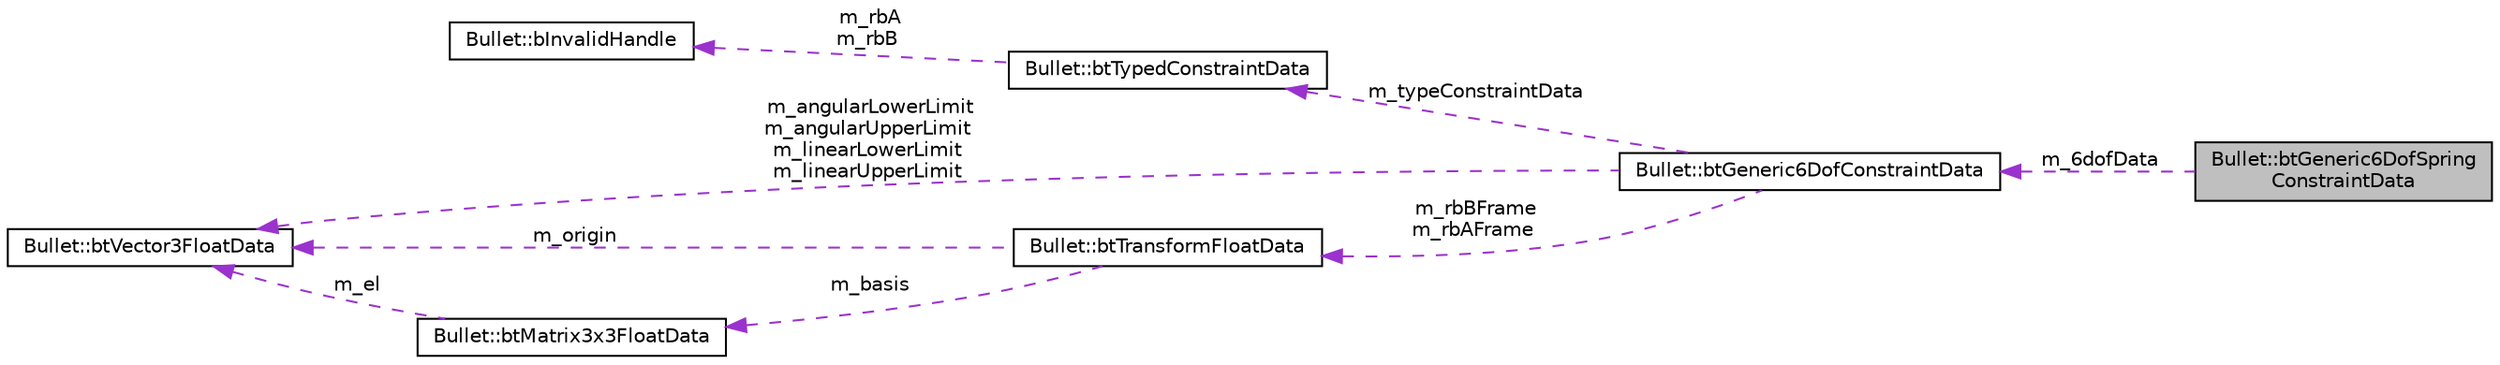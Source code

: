 digraph "Bullet::btGeneric6DofSpringConstraintData"
{
  edge [fontname="Helvetica",fontsize="10",labelfontname="Helvetica",labelfontsize="10"];
  node [fontname="Helvetica",fontsize="10",shape=record];
  rankdir="LR";
  Node1 [label="Bullet::btGeneric6DofSpring\lConstraintData",height=0.2,width=0.4,color="black", fillcolor="grey75", style="filled", fontcolor="black"];
  Node2 -> Node1 [dir="back",color="darkorchid3",fontsize="10",style="dashed",label=" m_6dofData" ,fontname="Helvetica"];
  Node2 [label="Bullet::btGeneric6DofConstraintData",height=0.2,width=0.4,color="black", fillcolor="white", style="filled",URL="$class_bullet_1_1bt_generic6_dof_constraint_data.html"];
  Node3 -> Node2 [dir="back",color="darkorchid3",fontsize="10",style="dashed",label=" m_typeConstraintData" ,fontname="Helvetica"];
  Node3 [label="Bullet::btTypedConstraintData",height=0.2,width=0.4,color="black", fillcolor="white", style="filled",URL="$class_bullet_1_1bt_typed_constraint_data.html"];
  Node4 -> Node3 [dir="back",color="darkorchid3",fontsize="10",style="dashed",label=" m_rbA\nm_rbB" ,fontname="Helvetica"];
  Node4 [label="Bullet::bInvalidHandle",height=0.2,width=0.4,color="black", fillcolor="white", style="filled",URL="$struct_bullet_1_1b_invalid_handle.html"];
  Node5 -> Node2 [dir="back",color="darkorchid3",fontsize="10",style="dashed",label=" m_angularLowerLimit\nm_angularUpperLimit\nm_linearLowerLimit\nm_linearUpperLimit" ,fontname="Helvetica"];
  Node5 [label="Bullet::btVector3FloatData",height=0.2,width=0.4,color="black", fillcolor="white", style="filled",URL="$class_bullet_1_1bt_vector3_float_data.html"];
  Node6 -> Node2 [dir="back",color="darkorchid3",fontsize="10",style="dashed",label=" m_rbBFrame\nm_rbAFrame" ,fontname="Helvetica"];
  Node6 [label="Bullet::btTransformFloatData",height=0.2,width=0.4,color="black", fillcolor="white", style="filled",URL="$class_bullet_1_1bt_transform_float_data.html"];
  Node5 -> Node6 [dir="back",color="darkorchid3",fontsize="10",style="dashed",label=" m_origin" ,fontname="Helvetica"];
  Node7 -> Node6 [dir="back",color="darkorchid3",fontsize="10",style="dashed",label=" m_basis" ,fontname="Helvetica"];
  Node7 [label="Bullet::btMatrix3x3FloatData",height=0.2,width=0.4,color="black", fillcolor="white", style="filled",URL="$class_bullet_1_1bt_matrix3x3_float_data.html"];
  Node5 -> Node7 [dir="back",color="darkorchid3",fontsize="10",style="dashed",label=" m_el" ,fontname="Helvetica"];
}

